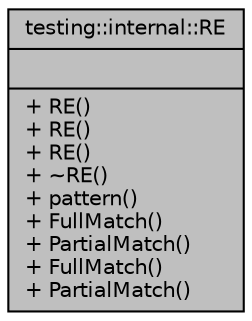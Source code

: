 digraph "testing::internal::RE"
{
 // LATEX_PDF_SIZE
  edge [fontname="Helvetica",fontsize="10",labelfontname="Helvetica",labelfontsize="10"];
  node [fontname="Helvetica",fontsize="10",shape=record];
  Node1 [label="{testing::internal::RE\n||+ RE()\l+ RE()\l+ RE()\l+ ~RE()\l+ pattern()\l+ FullMatch()\l+ PartialMatch()\l+ FullMatch()\l+ PartialMatch()\l}",height=0.2,width=0.4,color="black", fillcolor="grey75", style="filled", fontcolor="black",tooltip=" "];
}
